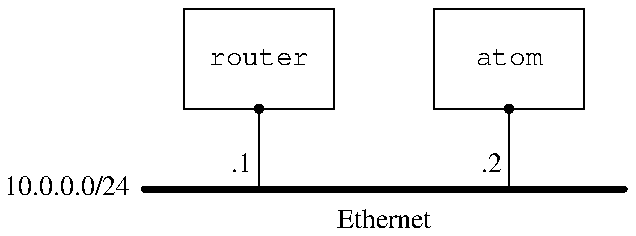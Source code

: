 .PS

R: box "\fCrouter\fR"
move
A: box "\fCatom\fR"
circle rad 0.02 at R.s filled 1
circle rad 0.02 at A.s filled 1
line from R.s down 0.4 "" ".1 " rjust
line from A.s down 0.4 "" ".2 " rjust
linethick = 2
E: line from R.sw - (0.2, 0.4) to A.se - (-0.2, 0.4) "" "" "Ethernet"
"10.0.0.0/24  " rjust at E.w
.PE
